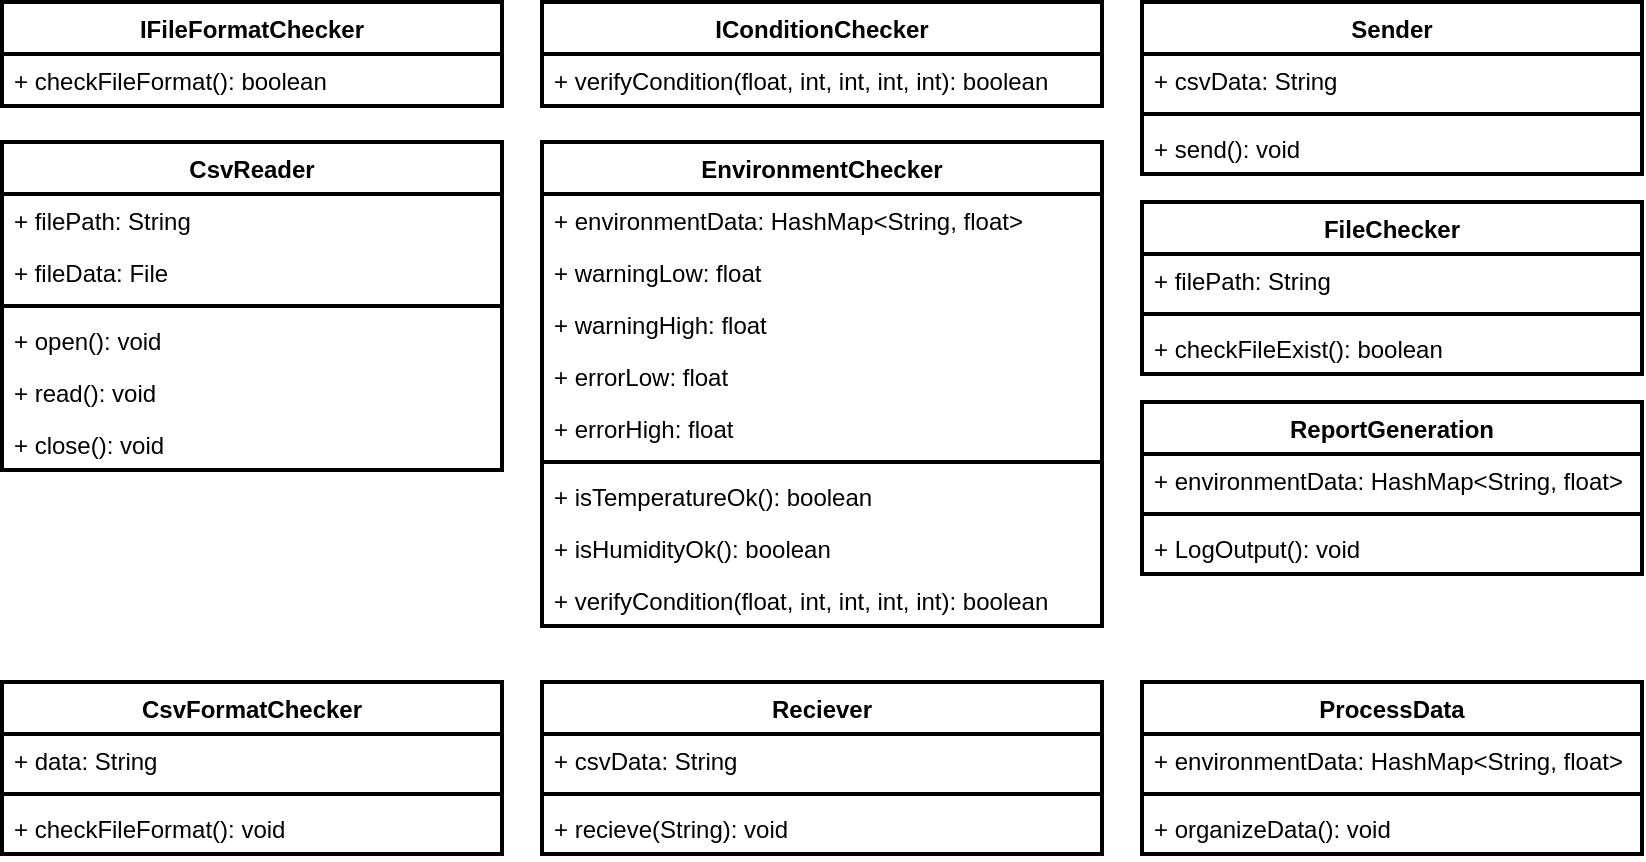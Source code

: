 <mxfile version="13.6.10" type="device"><diagram id="C5RBs43oDa-KdzZeNtuy" name="Page-1"><mxGraphModel dx="1422" dy="713" grid="1" gridSize="10" guides="1" tooltips="1" connect="1" arrows="1" fold="1" page="1" pageScale="1" pageWidth="827" pageHeight="1169" math="0" shadow="0"><root><mxCell id="WIyWlLk6GJQsqaUBKTNV-0"/><mxCell id="WIyWlLk6GJQsqaUBKTNV-1" parent="WIyWlLk6GJQsqaUBKTNV-0"/><mxCell id="zOwxrFfLQnRRLy_QCx6h-12" value="EnvironmentChecker" style="swimlane;fontStyle=1;align=center;verticalAlign=top;childLayout=stackLayout;horizontal=1;startSize=26;horizontalStack=0;resizeParent=1;resizeParentMax=0;resizeLast=0;collapsible=1;marginBottom=0;strokeWidth=2;" vertex="1" parent="WIyWlLk6GJQsqaUBKTNV-1"><mxGeometry x="310" y="250" width="280" height="242" as="geometry"/></mxCell><mxCell id="zOwxrFfLQnRRLy_QCx6h-13" value="+ environmentData: HashMap&lt;String, float&gt;" style="text;strokeColor=none;fillColor=none;align=left;verticalAlign=top;spacingLeft=4;spacingRight=4;overflow=hidden;rotatable=0;points=[[0,0.5],[1,0.5]];portConstraint=eastwest;strokeWidth=2;" vertex="1" parent="zOwxrFfLQnRRLy_QCx6h-12"><mxGeometry y="26" width="280" height="26" as="geometry"/></mxCell><mxCell id="zOwxrFfLQnRRLy_QCx6h-19" value="+ warningLow: float" style="text;strokeColor=none;fillColor=none;align=left;verticalAlign=top;spacingLeft=4;spacingRight=4;overflow=hidden;rotatable=0;points=[[0,0.5],[1,0.5]];portConstraint=eastwest;strokeWidth=2;" vertex="1" parent="zOwxrFfLQnRRLy_QCx6h-12"><mxGeometry y="52" width="280" height="26" as="geometry"/></mxCell><mxCell id="zOwxrFfLQnRRLy_QCx6h-20" value="+ warningHigh: float" style="text;strokeColor=none;fillColor=none;align=left;verticalAlign=top;spacingLeft=4;spacingRight=4;overflow=hidden;rotatable=0;points=[[0,0.5],[1,0.5]];portConstraint=eastwest;strokeWidth=2;" vertex="1" parent="zOwxrFfLQnRRLy_QCx6h-12"><mxGeometry y="78" width="280" height="26" as="geometry"/></mxCell><mxCell id="zOwxrFfLQnRRLy_QCx6h-21" value="+ errorLow: float" style="text;strokeColor=none;fillColor=none;align=left;verticalAlign=top;spacingLeft=4;spacingRight=4;overflow=hidden;rotatable=0;points=[[0,0.5],[1,0.5]];portConstraint=eastwest;strokeWidth=2;" vertex="1" parent="zOwxrFfLQnRRLy_QCx6h-12"><mxGeometry y="104" width="280" height="26" as="geometry"/></mxCell><mxCell id="zOwxrFfLQnRRLy_QCx6h-22" value="+ errorHigh: float" style="text;strokeColor=none;fillColor=none;align=left;verticalAlign=top;spacingLeft=4;spacingRight=4;overflow=hidden;rotatable=0;points=[[0,0.5],[1,0.5]];portConstraint=eastwest;strokeWidth=2;" vertex="1" parent="zOwxrFfLQnRRLy_QCx6h-12"><mxGeometry y="130" width="280" height="26" as="geometry"/></mxCell><mxCell id="zOwxrFfLQnRRLy_QCx6h-14" value="" style="line;strokeWidth=2;fillColor=none;align=left;verticalAlign=middle;spacingTop=-1;spacingLeft=3;spacingRight=3;rotatable=0;labelPosition=right;points=[];portConstraint=eastwest;" vertex="1" parent="zOwxrFfLQnRRLy_QCx6h-12"><mxGeometry y="156" width="280" height="8" as="geometry"/></mxCell><mxCell id="zOwxrFfLQnRRLy_QCx6h-15" value="+ isTemperatureOk(): boolean" style="text;strokeColor=none;fillColor=none;align=left;verticalAlign=top;spacingLeft=4;spacingRight=4;overflow=hidden;rotatable=0;points=[[0,0.5],[1,0.5]];portConstraint=eastwest;strokeWidth=2;" vertex="1" parent="zOwxrFfLQnRRLy_QCx6h-12"><mxGeometry y="164" width="280" height="26" as="geometry"/></mxCell><mxCell id="zOwxrFfLQnRRLy_QCx6h-17" value="+ isHumidityOk(): boolean" style="text;strokeColor=none;fillColor=none;align=left;verticalAlign=top;spacingLeft=4;spacingRight=4;overflow=hidden;rotatable=0;points=[[0,0.5],[1,0.5]];portConstraint=eastwest;strokeWidth=2;" vertex="1" parent="zOwxrFfLQnRRLy_QCx6h-12"><mxGeometry y="190" width="280" height="26" as="geometry"/></mxCell><mxCell id="zOwxrFfLQnRRLy_QCx6h-18" value="+ verifyCondition(float, int, int, int, int): boolean" style="text;strokeColor=none;fillColor=none;align=left;verticalAlign=top;spacingLeft=4;spacingRight=4;overflow=hidden;rotatable=0;points=[[0,0.5],[1,0.5]];portConstraint=eastwest;strokeWidth=2;" vertex="1" parent="zOwxrFfLQnRRLy_QCx6h-12"><mxGeometry y="216" width="280" height="26" as="geometry"/></mxCell><mxCell id="zOwxrFfLQnRRLy_QCx6h-27" value="CsvReader" style="swimlane;fontStyle=1;align=center;verticalAlign=top;childLayout=stackLayout;horizontal=1;startSize=26;horizontalStack=0;resizeParent=1;resizeParentMax=0;resizeLast=0;collapsible=1;marginBottom=0;strokeWidth=2;" vertex="1" parent="WIyWlLk6GJQsqaUBKTNV-1"><mxGeometry x="40" y="250" width="250" height="164" as="geometry"/></mxCell><mxCell id="zOwxrFfLQnRRLy_QCx6h-50" value="+ filePath: String" style="text;strokeColor=none;fillColor=none;align=left;verticalAlign=top;spacingLeft=4;spacingRight=4;overflow=hidden;rotatable=0;points=[[0,0.5],[1,0.5]];portConstraint=eastwest;strokeWidth=2;" vertex="1" parent="zOwxrFfLQnRRLy_QCx6h-27"><mxGeometry y="26" width="250" height="26" as="geometry"/></mxCell><mxCell id="zOwxrFfLQnRRLy_QCx6h-28" value="+ fileData: File" style="text;strokeColor=none;fillColor=none;align=left;verticalAlign=top;spacingLeft=4;spacingRight=4;overflow=hidden;rotatable=0;points=[[0,0.5],[1,0.5]];portConstraint=eastwest;strokeWidth=2;" vertex="1" parent="zOwxrFfLQnRRLy_QCx6h-27"><mxGeometry y="52" width="250" height="26" as="geometry"/></mxCell><mxCell id="zOwxrFfLQnRRLy_QCx6h-29" value="" style="line;strokeWidth=2;fillColor=none;align=left;verticalAlign=middle;spacingTop=-1;spacingLeft=3;spacingRight=3;rotatable=0;labelPosition=right;points=[];portConstraint=eastwest;" vertex="1" parent="zOwxrFfLQnRRLy_QCx6h-27"><mxGeometry y="78" width="250" height="8" as="geometry"/></mxCell><mxCell id="zOwxrFfLQnRRLy_QCx6h-30" value="+ open(): void" style="text;strokeColor=none;fillColor=none;align=left;verticalAlign=top;spacingLeft=4;spacingRight=4;overflow=hidden;rotatable=0;points=[[0,0.5],[1,0.5]];portConstraint=eastwest;strokeWidth=2;" vertex="1" parent="zOwxrFfLQnRRLy_QCx6h-27"><mxGeometry y="86" width="250" height="26" as="geometry"/></mxCell><mxCell id="zOwxrFfLQnRRLy_QCx6h-35" value="+ read(): void" style="text;strokeColor=none;fillColor=none;align=left;verticalAlign=top;spacingLeft=4;spacingRight=4;overflow=hidden;rotatable=0;points=[[0,0.5],[1,0.5]];portConstraint=eastwest;strokeWidth=2;" vertex="1" parent="zOwxrFfLQnRRLy_QCx6h-27"><mxGeometry y="112" width="250" height="26" as="geometry"/></mxCell><mxCell id="zOwxrFfLQnRRLy_QCx6h-36" value="+ close(): void" style="text;strokeColor=none;fillColor=none;align=left;verticalAlign=top;spacingLeft=4;spacingRight=4;overflow=hidden;rotatable=0;points=[[0,0.5],[1,0.5]];portConstraint=eastwest;strokeWidth=2;" vertex="1" parent="zOwxrFfLQnRRLy_QCx6h-27"><mxGeometry y="138" width="250" height="26" as="geometry"/></mxCell><mxCell id="zOwxrFfLQnRRLy_QCx6h-37" value="Reciever" style="swimlane;fontStyle=1;align=center;verticalAlign=top;childLayout=stackLayout;horizontal=1;startSize=26;horizontalStack=0;resizeParent=1;resizeParentMax=0;resizeLast=0;collapsible=1;marginBottom=0;strokeWidth=2;" vertex="1" parent="WIyWlLk6GJQsqaUBKTNV-1"><mxGeometry x="310" y="520" width="280" height="86" as="geometry"/></mxCell><mxCell id="zOwxrFfLQnRRLy_QCx6h-38" value="+ csvData: String" style="text;strokeColor=none;fillColor=none;align=left;verticalAlign=top;spacingLeft=4;spacingRight=4;overflow=hidden;rotatable=0;points=[[0,0.5],[1,0.5]];portConstraint=eastwest;strokeWidth=2;" vertex="1" parent="zOwxrFfLQnRRLy_QCx6h-37"><mxGeometry y="26" width="280" height="26" as="geometry"/></mxCell><mxCell id="zOwxrFfLQnRRLy_QCx6h-39" value="" style="line;strokeWidth=2;fillColor=none;align=left;verticalAlign=middle;spacingTop=-1;spacingLeft=3;spacingRight=3;rotatable=0;labelPosition=right;points=[];portConstraint=eastwest;" vertex="1" parent="zOwxrFfLQnRRLy_QCx6h-37"><mxGeometry y="52" width="280" height="8" as="geometry"/></mxCell><mxCell id="zOwxrFfLQnRRLy_QCx6h-40" value="+ recieve(String): void" style="text;strokeColor=none;fillColor=none;align=left;verticalAlign=top;spacingLeft=4;spacingRight=4;overflow=hidden;rotatable=0;points=[[0,0.5],[1,0.5]];portConstraint=eastwest;strokeWidth=2;" vertex="1" parent="zOwxrFfLQnRRLy_QCx6h-37"><mxGeometry y="60" width="280" height="26" as="geometry"/></mxCell><mxCell id="zOwxrFfLQnRRLy_QCx6h-0" value="IFileFormatChecker" style="swimlane;fontStyle=1;align=center;verticalAlign=top;childLayout=stackLayout;horizontal=1;startSize=26;horizontalStack=0;resizeParent=1;resizeParentMax=0;resizeLast=0;collapsible=1;marginBottom=0;strokeWidth=2;" vertex="1" parent="WIyWlLk6GJQsqaUBKTNV-1"><mxGeometry x="40" y="180" width="250" height="52" as="geometry"/></mxCell><mxCell id="zOwxrFfLQnRRLy_QCx6h-3" value="+ checkFileFormat(): boolean" style="text;strokeColor=none;fillColor=none;align=left;verticalAlign=top;spacingLeft=4;spacingRight=4;overflow=hidden;rotatable=0;points=[[0,0.5],[1,0.5]];portConstraint=eastwest;strokeWidth=2;" vertex="1" parent="zOwxrFfLQnRRLy_QCx6h-0"><mxGeometry y="26" width="250" height="26" as="geometry"/></mxCell><mxCell id="zOwxrFfLQnRRLy_QCx6h-4" value="IConditionChecker" style="swimlane;fontStyle=1;align=center;verticalAlign=top;childLayout=stackLayout;horizontal=1;startSize=26;horizontalStack=0;resizeParent=1;resizeParentMax=0;resizeLast=0;collapsible=1;marginBottom=0;strokeWidth=2;" vertex="1" parent="WIyWlLk6GJQsqaUBKTNV-1"><mxGeometry x="310" y="180" width="280" height="52" as="geometry"/></mxCell><mxCell id="zOwxrFfLQnRRLy_QCx6h-7" value="+ verifyCondition(float, int, int, int, int): boolean" style="text;strokeColor=none;fillColor=none;align=left;verticalAlign=top;spacingLeft=4;spacingRight=4;overflow=hidden;rotatable=0;points=[[0,0.5],[1,0.5]];portConstraint=eastwest;strokeWidth=2;" vertex="1" parent="zOwxrFfLQnRRLy_QCx6h-4"><mxGeometry y="26" width="280" height="26" as="geometry"/></mxCell><mxCell id="zOwxrFfLQnRRLy_QCx6h-42" value="ProcessData" style="swimlane;fontStyle=1;align=center;verticalAlign=top;childLayout=stackLayout;horizontal=1;startSize=26;horizontalStack=0;resizeParent=1;resizeParentMax=0;resizeLast=0;collapsible=1;marginBottom=0;strokeWidth=2;" vertex="1" parent="WIyWlLk6GJQsqaUBKTNV-1"><mxGeometry x="610" y="520" width="250" height="86" as="geometry"/></mxCell><mxCell id="zOwxrFfLQnRRLy_QCx6h-43" value="+ environmentData: HashMap&lt;String, float&gt;" style="text;strokeColor=none;fillColor=none;align=left;verticalAlign=top;spacingLeft=4;spacingRight=4;overflow=hidden;rotatable=0;points=[[0,0.5],[1,0.5]];portConstraint=eastwest;strokeWidth=2;" vertex="1" parent="zOwxrFfLQnRRLy_QCx6h-42"><mxGeometry y="26" width="250" height="26" as="geometry"/></mxCell><mxCell id="zOwxrFfLQnRRLy_QCx6h-44" value="" style="line;strokeWidth=2;fillColor=none;align=left;verticalAlign=middle;spacingTop=-1;spacingLeft=3;spacingRight=3;rotatable=0;labelPosition=right;points=[];portConstraint=eastwest;" vertex="1" parent="zOwxrFfLQnRRLy_QCx6h-42"><mxGeometry y="52" width="250" height="8" as="geometry"/></mxCell><mxCell id="zOwxrFfLQnRRLy_QCx6h-45" value="+ organizeData(): void" style="text;strokeColor=none;fillColor=none;align=left;verticalAlign=top;spacingLeft=4;spacingRight=4;overflow=hidden;rotatable=0;points=[[0,0.5],[1,0.5]];portConstraint=eastwest;strokeWidth=2;" vertex="1" parent="zOwxrFfLQnRRLy_QCx6h-42"><mxGeometry y="60" width="250" height="26" as="geometry"/></mxCell><mxCell id="zOwxrFfLQnRRLy_QCx6h-23" value="Sender" style="swimlane;fontStyle=1;align=center;verticalAlign=top;childLayout=stackLayout;horizontal=1;startSize=26;horizontalStack=0;resizeParent=1;resizeParentMax=0;resizeLast=0;collapsible=1;marginBottom=0;strokeWidth=2;" vertex="1" parent="WIyWlLk6GJQsqaUBKTNV-1"><mxGeometry x="610" y="180" width="250" height="86" as="geometry"/></mxCell><mxCell id="zOwxrFfLQnRRLy_QCx6h-24" value="+ csvData: String" style="text;strokeColor=none;fillColor=none;align=left;verticalAlign=top;spacingLeft=4;spacingRight=4;overflow=hidden;rotatable=0;points=[[0,0.5],[1,0.5]];portConstraint=eastwest;strokeWidth=2;" vertex="1" parent="zOwxrFfLQnRRLy_QCx6h-23"><mxGeometry y="26" width="250" height="26" as="geometry"/></mxCell><mxCell id="zOwxrFfLQnRRLy_QCx6h-25" value="" style="line;strokeWidth=2;fillColor=none;align=left;verticalAlign=middle;spacingTop=-1;spacingLeft=3;spacingRight=3;rotatable=0;labelPosition=right;points=[];portConstraint=eastwest;" vertex="1" parent="zOwxrFfLQnRRLy_QCx6h-23"><mxGeometry y="52" width="250" height="8" as="geometry"/></mxCell><mxCell id="zOwxrFfLQnRRLy_QCx6h-26" value="+ send(): void" style="text;strokeColor=none;fillColor=none;align=left;verticalAlign=top;spacingLeft=4;spacingRight=4;overflow=hidden;rotatable=0;points=[[0,0.5],[1,0.5]];portConstraint=eastwest;strokeWidth=2;" vertex="1" parent="zOwxrFfLQnRRLy_QCx6h-23"><mxGeometry y="60" width="250" height="26" as="geometry"/></mxCell><mxCell id="zOwxrFfLQnRRLy_QCx6h-46" value="FileChecker" style="swimlane;fontStyle=1;align=center;verticalAlign=top;childLayout=stackLayout;horizontal=1;startSize=26;horizontalStack=0;resizeParent=1;resizeParentMax=0;resizeLast=0;collapsible=1;marginBottom=0;strokeWidth=2;" vertex="1" parent="WIyWlLk6GJQsqaUBKTNV-1"><mxGeometry x="610" y="280" width="250" height="86" as="geometry"/></mxCell><mxCell id="zOwxrFfLQnRRLy_QCx6h-47" value="+ filePath: String" style="text;strokeColor=none;fillColor=none;align=left;verticalAlign=top;spacingLeft=4;spacingRight=4;overflow=hidden;rotatable=0;points=[[0,0.5],[1,0.5]];portConstraint=eastwest;strokeWidth=2;" vertex="1" parent="zOwxrFfLQnRRLy_QCx6h-46"><mxGeometry y="26" width="250" height="26" as="geometry"/></mxCell><mxCell id="zOwxrFfLQnRRLy_QCx6h-48" value="" style="line;strokeWidth=2;fillColor=none;align=left;verticalAlign=middle;spacingTop=-1;spacingLeft=3;spacingRight=3;rotatable=0;labelPosition=right;points=[];portConstraint=eastwest;" vertex="1" parent="zOwxrFfLQnRRLy_QCx6h-46"><mxGeometry y="52" width="250" height="8" as="geometry"/></mxCell><mxCell id="zOwxrFfLQnRRLy_QCx6h-49" value="+ checkFileExist(): boolean" style="text;strokeColor=none;fillColor=none;align=left;verticalAlign=top;spacingLeft=4;spacingRight=4;overflow=hidden;rotatable=0;points=[[0,0.5],[1,0.5]];portConstraint=eastwest;strokeWidth=2;" vertex="1" parent="zOwxrFfLQnRRLy_QCx6h-46"><mxGeometry y="60" width="250" height="26" as="geometry"/></mxCell><mxCell id="zOwxrFfLQnRRLy_QCx6h-8" value="ReportGeneration" style="swimlane;fontStyle=1;align=center;verticalAlign=top;childLayout=stackLayout;horizontal=1;startSize=26;horizontalStack=0;resizeParent=1;resizeParentMax=0;resizeLast=0;collapsible=1;marginBottom=0;strokeWidth=2;" vertex="1" parent="WIyWlLk6GJQsqaUBKTNV-1"><mxGeometry x="610" y="380" width="250" height="86" as="geometry"/></mxCell><mxCell id="zOwxrFfLQnRRLy_QCx6h-9" value="+ environmentData: HashMap&lt;String, float&gt;" style="text;strokeColor=none;fillColor=none;align=left;verticalAlign=top;spacingLeft=4;spacingRight=4;overflow=hidden;rotatable=0;points=[[0,0.5],[1,0.5]];portConstraint=eastwest;strokeWidth=2;" vertex="1" parent="zOwxrFfLQnRRLy_QCx6h-8"><mxGeometry y="26" width="250" height="26" as="geometry"/></mxCell><mxCell id="zOwxrFfLQnRRLy_QCx6h-10" value="" style="line;strokeWidth=2;fillColor=none;align=left;verticalAlign=middle;spacingTop=-1;spacingLeft=3;spacingRight=3;rotatable=0;labelPosition=right;points=[];portConstraint=eastwest;" vertex="1" parent="zOwxrFfLQnRRLy_QCx6h-8"><mxGeometry y="52" width="250" height="8" as="geometry"/></mxCell><mxCell id="zOwxrFfLQnRRLy_QCx6h-11" value="+ LogOutput(): void" style="text;strokeColor=none;fillColor=none;align=left;verticalAlign=top;spacingLeft=4;spacingRight=4;overflow=hidden;rotatable=0;points=[[0,0.5],[1,0.5]];portConstraint=eastwest;strokeWidth=2;" vertex="1" parent="zOwxrFfLQnRRLy_QCx6h-8"><mxGeometry y="60" width="250" height="26" as="geometry"/></mxCell><mxCell id="zOwxrFfLQnRRLy_QCx6h-31" value="CsvFormatChecker" style="swimlane;fontStyle=1;align=center;verticalAlign=top;childLayout=stackLayout;horizontal=1;startSize=26;horizontalStack=0;resizeParent=1;resizeParentMax=0;resizeLast=0;collapsible=1;marginBottom=0;strokeWidth=2;" vertex="1" parent="WIyWlLk6GJQsqaUBKTNV-1"><mxGeometry x="40" y="520" width="250" height="86" as="geometry"/></mxCell><mxCell id="zOwxrFfLQnRRLy_QCx6h-32" value="+ data: String" style="text;strokeColor=none;fillColor=none;align=left;verticalAlign=top;spacingLeft=4;spacingRight=4;overflow=hidden;rotatable=0;points=[[0,0.5],[1,0.5]];portConstraint=eastwest;strokeWidth=2;" vertex="1" parent="zOwxrFfLQnRRLy_QCx6h-31"><mxGeometry y="26" width="250" height="26" as="geometry"/></mxCell><mxCell id="zOwxrFfLQnRRLy_QCx6h-33" value="" style="line;strokeWidth=2;fillColor=none;align=left;verticalAlign=middle;spacingTop=-1;spacingLeft=3;spacingRight=3;rotatable=0;labelPosition=right;points=[];portConstraint=eastwest;" vertex="1" parent="zOwxrFfLQnRRLy_QCx6h-31"><mxGeometry y="52" width="250" height="8" as="geometry"/></mxCell><mxCell id="zOwxrFfLQnRRLy_QCx6h-34" value="+ checkFileFormat(): void" style="text;strokeColor=none;fillColor=none;align=left;verticalAlign=top;spacingLeft=4;spacingRight=4;overflow=hidden;rotatable=0;points=[[0,0.5],[1,0.5]];portConstraint=eastwest;strokeWidth=2;" vertex="1" parent="zOwxrFfLQnRRLy_QCx6h-31"><mxGeometry y="60" width="250" height="26" as="geometry"/></mxCell></root></mxGraphModel></diagram></mxfile>
